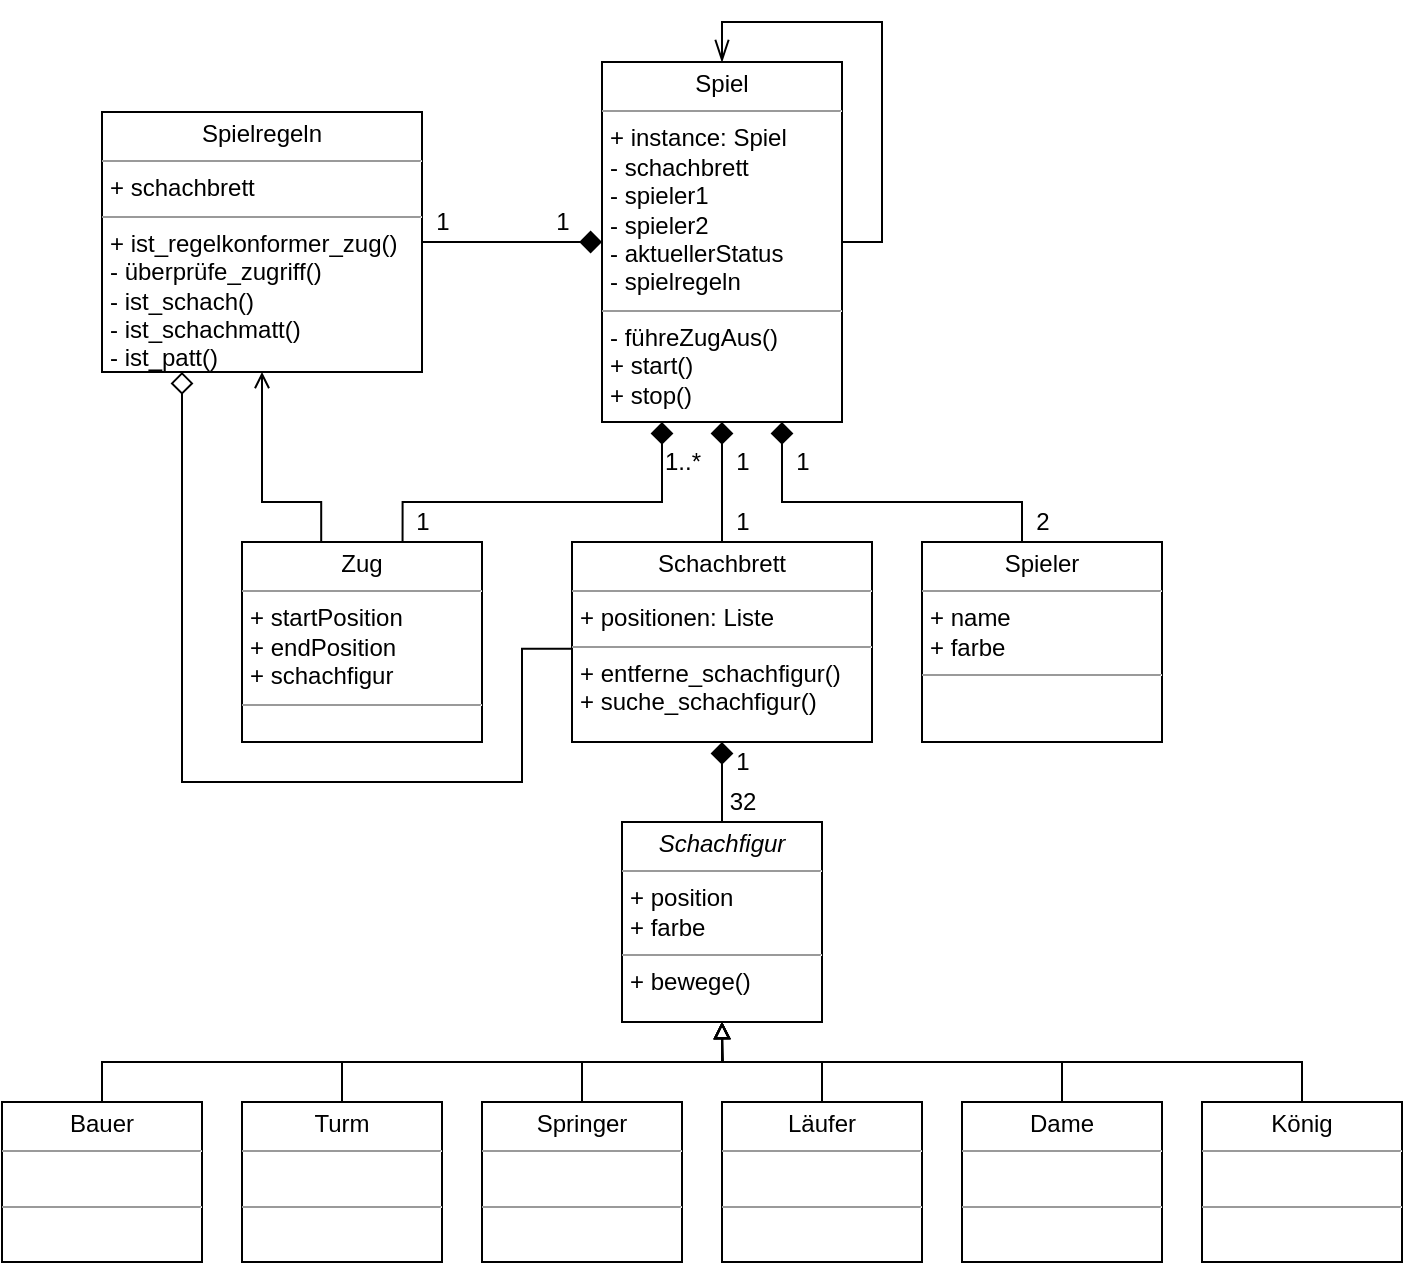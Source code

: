 <mxfile version="19.0.3" type="device"><diagram name="Page-1" id="c4acf3e9-155e-7222-9cf6-157b1a14988f"><mxGraphModel dx="726" dy="471" grid="1" gridSize="10" guides="1" tooltips="1" connect="1" arrows="1" fold="1" page="1" pageScale="1" pageWidth="850" pageHeight="1100" background="none" math="0" shadow="0"><root><mxCell id="0"/><mxCell id="1" parent="0"/><mxCell id="rz3OqndfxatSxz6cUBIu-6" style="edgeStyle=orthogonalEdgeStyle;rounded=0;orthogonalLoop=1;jettySize=auto;html=1;endArrow=diamond;endFill=1;endSize=9;" parent="1" source="XUi1XNIL97qCScbz2Gfw-4" target="XUi1XNIL97qCScbz2Gfw-5" edge="1"><mxGeometry relative="1" as="geometry"><Array as="points"/></mxGeometry></mxCell><mxCell id="XUi1XNIL97qCScbz2Gfw-4" value="&lt;p style=&quot;margin:0px;margin-top:4px;text-align:center;&quot;&gt;Spielregeln&lt;/p&gt;&lt;hr size=&quot;1&quot;&gt;&lt;p style=&quot;margin:0px;margin-left:4px;&quot;&gt;+ schachbrett&lt;/p&gt;&lt;hr size=&quot;1&quot;&gt;&lt;p style=&quot;margin:0px;margin-left:4px;&quot;&gt;+ ist_regelkonformer_zug()&lt;/p&gt;&lt;p style=&quot;margin:0px;margin-left:4px;&quot;&gt;- überprüfe_zugriff()&lt;br&gt;- ist_schach()&lt;/p&gt;&lt;p style=&quot;margin:0px;margin-left:4px;&quot;&gt;- ist_schachmatt()&lt;/p&gt;&lt;p style=&quot;margin:0px;margin-left:4px;&quot;&gt;- ist_patt()&lt;/p&gt;" style="verticalAlign=top;align=left;overflow=fill;fontSize=12;fontFamily=Helvetica;html=1;rounded=0;shadow=0;comic=0;labelBackgroundColor=none;strokeWidth=1" parent="1" vertex="1"><mxGeometry x="90" y="305" width="160" height="130" as="geometry"/></mxCell><mxCell id="XUi1XNIL97qCScbz2Gfw-5" value="&lt;p style=&quot;margin:0px;margin-top:4px;text-align:center;&quot;&gt;Spiel&lt;/p&gt;&lt;hr size=&quot;1&quot;&gt;&lt;p style=&quot;margin:0px;margin-left:4px;&quot;&gt;+ instance: Spiel&lt;/p&gt;&lt;p style=&quot;margin:0px;margin-left:4px;&quot;&gt;- schachbrett&lt;/p&gt;&lt;p style=&quot;margin:0px;margin-left:4px;&quot;&gt;- spieler1&lt;/p&gt;&lt;p style=&quot;margin:0px;margin-left:4px;&quot;&gt;- spieler2&lt;/p&gt;&lt;p style=&quot;margin:0px;margin-left:4px;&quot;&gt;- aktuellerStatus&lt;/p&gt;&lt;p style=&quot;margin:0px;margin-left:4px;&quot;&gt;- spielregeln&lt;/p&gt;&lt;hr size=&quot;1&quot;&gt;&lt;p style=&quot;margin:0px;margin-left:4px;&quot;&gt;- führeZugAus()&lt;br&gt;&lt;/p&gt;&lt;p style=&quot;margin:0px;margin-left:4px;&quot;&gt;+ start()&lt;/p&gt;&lt;p style=&quot;margin:0px;margin-left:4px;&quot;&gt;+ stop()&lt;/p&gt;" style="verticalAlign=top;align=left;overflow=fill;fontSize=12;fontFamily=Helvetica;html=1;rounded=0;shadow=0;comic=0;labelBackgroundColor=none;strokeWidth=1" parent="1" vertex="1"><mxGeometry x="340" y="280" width="120" height="180" as="geometry"/></mxCell><mxCell id="rz3OqndfxatSxz6cUBIu-1" style="edgeStyle=orthogonalEdgeStyle;rounded=0;orthogonalLoop=1;jettySize=auto;html=1;entryX=0.5;entryY=1;entryDx=0;entryDy=0;endArrow=diamond;endFill=1;endSize=9;" parent="1" source="XUi1XNIL97qCScbz2Gfw-6" target="XUi1XNIL97qCScbz2Gfw-14" edge="1"><mxGeometry relative="1" as="geometry"/></mxCell><mxCell id="XUi1XNIL97qCScbz2Gfw-6" value="&lt;p style=&quot;margin:0px;margin-top:4px;text-align:center;&quot;&gt;&lt;i&gt;Schachfigur&lt;/i&gt;&lt;/p&gt;&lt;hr size=&quot;1&quot;&gt;&lt;p style=&quot;margin:0px;margin-left:4px;&quot;&gt;+ position&lt;/p&gt;&lt;p style=&quot;margin:0px;margin-left:4px;&quot;&gt;+ farbe&lt;/p&gt;&lt;hr size=&quot;1&quot;&gt;&lt;p style=&quot;margin:0px;margin-left:4px;&quot;&gt;+ bewege()&lt;br&gt;&lt;/p&gt;" style="verticalAlign=top;align=left;overflow=fill;fontSize=12;fontFamily=Helvetica;html=1;rounded=0;shadow=0;comic=0;labelBackgroundColor=none;strokeWidth=1" parent="1" vertex="1"><mxGeometry x="350" y="660" width="100" height="100" as="geometry"/></mxCell><mxCell id="ofR-W2wBmM-OYPLqPYsd-1" style="edgeStyle=orthogonalEdgeStyle;rounded=0;orthogonalLoop=1;jettySize=auto;html=1;endArrow=block;endFill=0;entryX=0.5;entryY=1;entryDx=0;entryDy=0;" parent="1" source="XUi1XNIL97qCScbz2Gfw-7" target="XUi1XNIL97qCScbz2Gfw-6" edge="1"><mxGeometry relative="1" as="geometry"><mxPoint x="120" y="770" as="targetPoint"/><Array as="points"><mxPoint x="90" y="780"/><mxPoint x="400" y="780"/></Array></mxGeometry></mxCell><mxCell id="XUi1XNIL97qCScbz2Gfw-7" value="&lt;p style=&quot;margin:0px;margin-top:4px;text-align:center;&quot;&gt;Bauer&lt;/p&gt;&lt;hr size=&quot;1&quot;&gt;&lt;p style=&quot;margin:0px;margin-left:4px;&quot;&gt;&lt;br&gt;&lt;/p&gt;&lt;hr size=&quot;1&quot;&gt;&lt;p style=&quot;margin:0px;margin-left:4px;&quot;&gt;&lt;br&gt;&lt;/p&gt;" style="verticalAlign=top;align=left;overflow=fill;fontSize=12;fontFamily=Helvetica;html=1;rounded=0;shadow=0;comic=0;labelBackgroundColor=none;strokeWidth=1" parent="1" vertex="1"><mxGeometry x="40" y="800" width="100" height="80" as="geometry"/></mxCell><mxCell id="ofR-W2wBmM-OYPLqPYsd-2" style="edgeStyle=orthogonalEdgeStyle;rounded=0;orthogonalLoop=1;jettySize=auto;html=1;entryX=0.5;entryY=1;entryDx=0;entryDy=0;endArrow=block;endFill=0;" parent="1" source="XUi1XNIL97qCScbz2Gfw-8" target="XUi1XNIL97qCScbz2Gfw-6" edge="1"><mxGeometry relative="1" as="geometry"><Array as="points"><mxPoint x="210" y="780"/><mxPoint x="400" y="780"/></Array></mxGeometry></mxCell><mxCell id="XUi1XNIL97qCScbz2Gfw-8" value="&lt;p style=&quot;margin:0px;margin-top:4px;text-align:center;&quot;&gt;Turm&lt;/p&gt;&lt;hr size=&quot;1&quot;&gt;&lt;p style=&quot;margin:0px;margin-left:4px;&quot;&gt;&lt;br&gt;&lt;/p&gt;&lt;hr size=&quot;1&quot;&gt;&lt;p style=&quot;margin:0px;margin-left:4px;&quot;&gt;&lt;br&gt;&lt;/p&gt;" style="verticalAlign=top;align=left;overflow=fill;fontSize=12;fontFamily=Helvetica;html=1;rounded=0;shadow=0;comic=0;labelBackgroundColor=none;strokeWidth=1" parent="1" vertex="1"><mxGeometry x="160" y="800" width="100" height="80" as="geometry"/></mxCell><mxCell id="ofR-W2wBmM-OYPLqPYsd-3" style="edgeStyle=orthogonalEdgeStyle;rounded=0;orthogonalLoop=1;jettySize=auto;html=1;endArrow=block;endFill=0;" parent="1" source="XUi1XNIL97qCScbz2Gfw-10" edge="1"><mxGeometry relative="1" as="geometry"><mxPoint x="400" y="760" as="targetPoint"/><Array as="points"><mxPoint x="330" y="780"/><mxPoint x="400" y="780"/></Array></mxGeometry></mxCell><mxCell id="XUi1XNIL97qCScbz2Gfw-10" value="&lt;p style=&quot;margin:0px;margin-top:4px;text-align:center;&quot;&gt;Springer&lt;/p&gt;&lt;hr size=&quot;1&quot;&gt;&lt;p style=&quot;margin:0px;margin-left:4px;&quot;&gt;&lt;br&gt;&lt;/p&gt;&lt;hr size=&quot;1&quot;&gt;&lt;p style=&quot;margin:0px;margin-left:4px;&quot;&gt;&lt;br&gt;&lt;/p&gt;" style="verticalAlign=top;align=left;overflow=fill;fontSize=12;fontFamily=Helvetica;html=1;rounded=0;shadow=0;comic=0;labelBackgroundColor=none;strokeWidth=1" parent="1" vertex="1"><mxGeometry x="280" y="800" width="100" height="80" as="geometry"/></mxCell><mxCell id="ofR-W2wBmM-OYPLqPYsd-4" style="edgeStyle=orthogonalEdgeStyle;rounded=0;orthogonalLoop=1;jettySize=auto;html=1;endArrow=block;endFill=0;" parent="1" source="XUi1XNIL97qCScbz2Gfw-11" edge="1"><mxGeometry relative="1" as="geometry"><mxPoint x="400" y="760" as="targetPoint"/></mxGeometry></mxCell><mxCell id="XUi1XNIL97qCScbz2Gfw-11" value="&lt;p style=&quot;margin:0px;margin-top:4px;text-align:center;&quot;&gt;Läufer&lt;/p&gt;&lt;hr size=&quot;1&quot;&gt;&lt;p style=&quot;margin:0px;margin-left:4px;&quot;&gt;&lt;br&gt;&lt;/p&gt;&lt;hr size=&quot;1&quot;&gt;&lt;p style=&quot;margin:0px;margin-left:4px;&quot;&gt;&lt;br&gt;&lt;/p&gt;" style="verticalAlign=top;align=left;overflow=fill;fontSize=12;fontFamily=Helvetica;html=1;rounded=0;shadow=0;comic=0;labelBackgroundColor=none;strokeWidth=1" parent="1" vertex="1"><mxGeometry x="400" y="800" width="100" height="80" as="geometry"/></mxCell><mxCell id="ofR-W2wBmM-OYPLqPYsd-5" style="edgeStyle=orthogonalEdgeStyle;rounded=0;orthogonalLoop=1;jettySize=auto;html=1;endArrow=block;endFill=0;" parent="1" source="XUi1XNIL97qCScbz2Gfw-12" edge="1"><mxGeometry relative="1" as="geometry"><mxPoint x="400" y="760" as="targetPoint"/><Array as="points"><mxPoint x="570" y="780"/><mxPoint x="400" y="780"/></Array></mxGeometry></mxCell><mxCell id="XUi1XNIL97qCScbz2Gfw-12" value="&lt;p style=&quot;margin:0px;margin-top:4px;text-align:center;&quot;&gt;Dame&lt;/p&gt;&lt;hr size=&quot;1&quot;&gt;&lt;p style=&quot;margin:0px;margin-left:4px;&quot;&gt;&lt;br&gt;&lt;/p&gt;&lt;hr size=&quot;1&quot;&gt;&lt;p style=&quot;margin:0px;margin-left:4px;&quot;&gt;&lt;br&gt;&lt;/p&gt;" style="verticalAlign=top;align=left;overflow=fill;fontSize=12;fontFamily=Helvetica;html=1;rounded=0;shadow=0;comic=0;labelBackgroundColor=none;strokeWidth=1" parent="1" vertex="1"><mxGeometry x="520" y="800" width="100" height="80" as="geometry"/></mxCell><mxCell id="ofR-W2wBmM-OYPLqPYsd-6" style="edgeStyle=orthogonalEdgeStyle;rounded=0;orthogonalLoop=1;jettySize=auto;html=1;entryX=0.5;entryY=1;entryDx=0;entryDy=0;endArrow=block;endFill=0;" parent="1" source="XUi1XNIL97qCScbz2Gfw-13" target="XUi1XNIL97qCScbz2Gfw-6" edge="1"><mxGeometry relative="1" as="geometry"><Array as="points"><mxPoint x="690" y="780"/><mxPoint x="400" y="780"/></Array></mxGeometry></mxCell><mxCell id="XUi1XNIL97qCScbz2Gfw-13" value="&lt;p style=&quot;margin:0px;margin-top:4px;text-align:center;&quot;&gt;König&lt;/p&gt;&lt;hr size=&quot;1&quot;&gt;&lt;p style=&quot;margin:0px;margin-left:4px;&quot;&gt;&lt;br&gt;&lt;/p&gt;&lt;hr size=&quot;1&quot;&gt;&lt;p style=&quot;margin:0px;margin-left:4px;&quot;&gt;&lt;br&gt;&lt;/p&gt;" style="verticalAlign=top;align=left;overflow=fill;fontSize=12;fontFamily=Helvetica;html=1;rounded=0;shadow=0;comic=0;labelBackgroundColor=none;strokeWidth=1" parent="1" vertex="1"><mxGeometry x="640" y="800" width="100" height="80" as="geometry"/></mxCell><mxCell id="rz3OqndfxatSxz6cUBIu-4" style="edgeStyle=orthogonalEdgeStyle;rounded=0;orthogonalLoop=1;jettySize=auto;html=1;endArrow=diamond;endFill=1;endSize=9;" parent="1" source="XUi1XNIL97qCScbz2Gfw-14" target="XUi1XNIL97qCScbz2Gfw-5" edge="1"><mxGeometry relative="1" as="geometry"><Array as="points"><mxPoint x="400" y="450"/><mxPoint x="400" y="450"/></Array></mxGeometry></mxCell><mxCell id="AP-pza4UJyFf44N1vplL-3" style="edgeStyle=orthogonalEdgeStyle;rounded=0;orthogonalLoop=1;jettySize=auto;html=1;entryX=0.25;entryY=1;entryDx=0;entryDy=0;endArrow=diamond;endFill=0;exitX=-0.001;exitY=0.534;exitDx=0;exitDy=0;exitPerimeter=0;endSize=9;startSize=6;" edge="1" parent="1" source="XUi1XNIL97qCScbz2Gfw-14" target="XUi1XNIL97qCScbz2Gfw-4"><mxGeometry relative="1" as="geometry"><Array as="points"><mxPoint x="300" y="573"/><mxPoint x="300" y="640"/><mxPoint x="130" y="640"/></Array></mxGeometry></mxCell><mxCell id="XUi1XNIL97qCScbz2Gfw-14" value="&lt;p style=&quot;margin:0px;margin-top:4px;text-align:center;&quot;&gt;Schachbrett&lt;/p&gt;&lt;hr size=&quot;1&quot;&gt;&lt;p style=&quot;margin:0px;margin-left:4px;&quot;&gt;+ positionen: Liste&lt;/p&gt;&lt;hr size=&quot;1&quot;&gt;&lt;p style=&quot;margin:0px;margin-left:4px;&quot;&gt;+ entferne_schachfigur()&lt;/p&gt;&lt;p style=&quot;margin:0px;margin-left:4px;&quot;&gt;+ suche_schachfigur()&lt;/p&gt;" style="verticalAlign=top;align=left;overflow=fill;fontSize=12;fontFamily=Helvetica;html=1;rounded=0;shadow=0;comic=0;labelBackgroundColor=none;strokeWidth=1" parent="1" vertex="1"><mxGeometry x="325" y="520" width="150" height="100" as="geometry"/></mxCell><mxCell id="AP-pza4UJyFf44N1vplL-1" style="edgeStyle=orthogonalEdgeStyle;rounded=0;orthogonalLoop=1;jettySize=auto;html=1;entryX=0.25;entryY=1;entryDx=0;entryDy=0;endArrow=diamond;endFill=1;endSize=9;exitX=0.669;exitY=0.007;exitDx=0;exitDy=0;exitPerimeter=0;" edge="1" parent="1" source="XUi1XNIL97qCScbz2Gfw-15" target="XUi1XNIL97qCScbz2Gfw-5"><mxGeometry relative="1" as="geometry"><Array as="points"><mxPoint x="240" y="500"/><mxPoint x="370" y="500"/></Array></mxGeometry></mxCell><mxCell id="AP-pza4UJyFf44N1vplL-2" style="edgeStyle=orthogonalEdgeStyle;rounded=0;orthogonalLoop=1;jettySize=auto;html=1;entryX=0.5;entryY=1;entryDx=0;entryDy=0;endArrow=open;endFill=0;exitX=0.33;exitY=0.005;exitDx=0;exitDy=0;exitPerimeter=0;" edge="1" parent="1" source="XUi1XNIL97qCScbz2Gfw-15" target="XUi1XNIL97qCScbz2Gfw-4"><mxGeometry relative="1" as="geometry"><Array as="points"><mxPoint x="200" y="500"/><mxPoint x="170" y="500"/></Array></mxGeometry></mxCell><mxCell id="XUi1XNIL97qCScbz2Gfw-15" value="&lt;p style=&quot;margin:0px;margin-top:4px;text-align:center;&quot;&gt;Zug&lt;/p&gt;&lt;hr size=&quot;1&quot;&gt;&lt;p style=&quot;margin:0px;margin-left:4px;&quot;&gt;+ startPosition&amp;nbsp;&lt;/p&gt;&lt;p style=&quot;margin:0px;margin-left:4px;&quot;&gt;+ endPosition&amp;nbsp;&lt;/p&gt;&lt;p style=&quot;margin:0px;margin-left:4px;&quot;&gt;+ schachfigur&lt;/p&gt;&lt;hr size=&quot;1&quot;&gt;&lt;p style=&quot;margin:0px;margin-left:4px;&quot;&gt;&lt;br&gt;&lt;/p&gt;" style="verticalAlign=top;align=left;overflow=fill;fontSize=12;fontFamily=Helvetica;html=1;rounded=0;shadow=0;comic=0;labelBackgroundColor=none;strokeWidth=1" parent="1" vertex="1"><mxGeometry x="160" y="520" width="120" height="100" as="geometry"/></mxCell><mxCell id="rz3OqndfxatSxz6cUBIu-9" style="edgeStyle=orthogonalEdgeStyle;rounded=0;orthogonalLoop=1;jettySize=auto;html=1;entryX=0.75;entryY=1;entryDx=0;entryDy=0;endArrow=diamond;endFill=1;endSize=9;" parent="1" source="rz3OqndfxatSxz6cUBIu-7" target="XUi1XNIL97qCScbz2Gfw-5" edge="1"><mxGeometry relative="1" as="geometry"><Array as="points"><mxPoint x="550" y="500"/><mxPoint x="430" y="500"/></Array></mxGeometry></mxCell><mxCell id="rz3OqndfxatSxz6cUBIu-7" value="&lt;p style=&quot;margin:0px;margin-top:4px;text-align:center;&quot;&gt;Spieler&lt;/p&gt;&lt;hr size=&quot;1&quot;&gt;&lt;p style=&quot;margin:0px;margin-left:4px;&quot;&gt;+ name&amp;nbsp;&lt;/p&gt;&lt;p style=&quot;margin:0px;margin-left:4px;&quot;&gt;+ farbe&lt;/p&gt;&lt;hr size=&quot;1&quot;&gt;&lt;p style=&quot;margin:0px;margin-left:4px;&quot;&gt;&lt;br&gt;&lt;/p&gt;" style="verticalAlign=top;align=left;overflow=fill;fontSize=12;fontFamily=Helvetica;html=1;rounded=0;shadow=0;comic=0;labelBackgroundColor=none;strokeWidth=1" parent="1" vertex="1"><mxGeometry x="500" y="520" width="120" height="100" as="geometry"/></mxCell><mxCell id="AP-pza4UJyFf44N1vplL-4" value="1" style="text;html=1;align=center;verticalAlign=middle;resizable=0;points=[];autosize=1;strokeColor=none;fillColor=none;" vertex="1" parent="1"><mxGeometry x="430" y="470" width="20" height="20" as="geometry"/></mxCell><mxCell id="AP-pza4UJyFf44N1vplL-5" value="2" style="text;html=1;align=center;verticalAlign=middle;resizable=0;points=[];autosize=1;strokeColor=none;fillColor=none;" vertex="1" parent="1"><mxGeometry x="550" y="500" width="20" height="20" as="geometry"/></mxCell><mxCell id="AP-pza4UJyFf44N1vplL-6" value="1" style="text;html=1;align=center;verticalAlign=middle;resizable=0;points=[];autosize=1;strokeColor=none;fillColor=none;" vertex="1" parent="1"><mxGeometry x="400" y="470" width="20" height="20" as="geometry"/></mxCell><mxCell id="AP-pza4UJyFf44N1vplL-7" value="1" style="text;html=1;align=center;verticalAlign=middle;resizable=0;points=[];autosize=1;strokeColor=none;fillColor=none;" vertex="1" parent="1"><mxGeometry x="400" y="500" width="20" height="20" as="geometry"/></mxCell><mxCell id="AP-pza4UJyFf44N1vplL-8" value="1" style="text;html=1;align=center;verticalAlign=middle;resizable=0;points=[];autosize=1;strokeColor=none;fillColor=none;" vertex="1" parent="1"><mxGeometry x="400" y="620" width="20" height="20" as="geometry"/></mxCell><mxCell id="AP-pza4UJyFf44N1vplL-9" value="32" style="text;html=1;align=center;verticalAlign=middle;resizable=0;points=[];autosize=1;strokeColor=none;fillColor=none;" vertex="1" parent="1"><mxGeometry x="395" y="640" width="30" height="20" as="geometry"/></mxCell><mxCell id="AP-pza4UJyFf44N1vplL-11" value="1" style="text;html=1;align=center;verticalAlign=middle;resizable=0;points=[];autosize=1;strokeColor=none;fillColor=none;" vertex="1" parent="1"><mxGeometry x="310" y="350" width="20" height="20" as="geometry"/></mxCell><mxCell id="AP-pza4UJyFf44N1vplL-12" value="1" style="text;html=1;align=center;verticalAlign=middle;resizable=0;points=[];autosize=1;strokeColor=none;fillColor=none;" vertex="1" parent="1"><mxGeometry x="250" y="350" width="20" height="20" as="geometry"/></mxCell><mxCell id="AP-pza4UJyFf44N1vplL-16" value="1" style="text;html=1;align=center;verticalAlign=middle;resizable=0;points=[];autosize=1;strokeColor=none;fillColor=none;" vertex="1" parent="1"><mxGeometry x="240" y="500" width="20" height="20" as="geometry"/></mxCell><mxCell id="AP-pza4UJyFf44N1vplL-17" value="1..*" style="text;html=1;align=center;verticalAlign=middle;resizable=0;points=[];autosize=1;strokeColor=none;fillColor=none;" vertex="1" parent="1"><mxGeometry x="365" y="470" width="30" height="20" as="geometry"/></mxCell><mxCell id="AP-pza4UJyFf44N1vplL-20" value="" style="endArrow=openThin;endFill=0;endSize=9;html=1;rounded=0;entryX=0.5;entryY=0;entryDx=0;entryDy=0;exitX=1;exitY=0.5;exitDx=0;exitDy=0;" edge="1" parent="1" source="XUi1XNIL97qCScbz2Gfw-5" target="XUi1XNIL97qCScbz2Gfw-5"><mxGeometry width="160" relative="1" as="geometry"><mxPoint x="460" y="369.31" as="sourcePoint"/><mxPoint x="400" y="260" as="targetPoint"/><Array as="points"><mxPoint x="480" y="370"/><mxPoint x="480" y="260"/><mxPoint x="400" y="260"/></Array></mxGeometry></mxCell></root></mxGraphModel></diagram></mxfile>